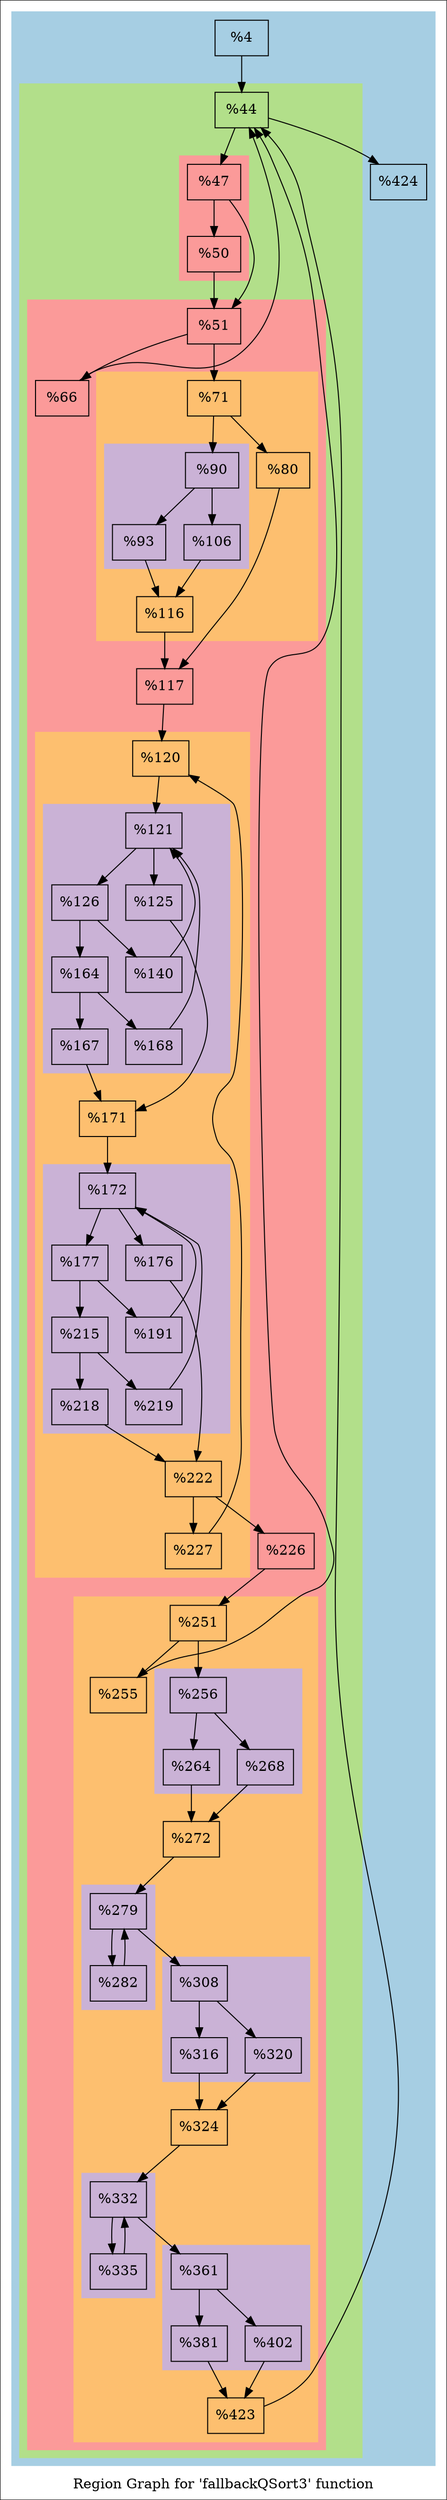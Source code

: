 digraph "Region Graph for 'fallbackQSort3' function" {
	label="Region Graph for 'fallbackQSort3' function";

	Node0x11e1560 [shape=record,label="{%4}"];
	Node0x11e1560 -> Node0x13adf70;
	Node0x13adf70 [shape=record,label="{%44}"];
	Node0x13adf70 -> Node0x139de20;
	Node0x13adf70 -> Node0x1371a10;
	Node0x139de20 [shape=record,label="{%47}"];
	Node0x139de20 -> Node0x133d8a0;
	Node0x139de20 -> Node0x11b8ea0;
	Node0x133d8a0 [shape=record,label="{%51}"];
	Node0x133d8a0 -> Node0x138ce70;
	Node0x133d8a0 -> Node0x1390480;
	Node0x138ce70 [shape=record,label="{%66}"];
	Node0x138ce70 -> Node0x13adf70[constraint=false];
	Node0x1390480 [shape=record,label="{%71}"];
	Node0x1390480 -> Node0x11534a0;
	Node0x1390480 -> Node0x13a0f10;
	Node0x11534a0 [shape=record,label="{%80}"];
	Node0x11534a0 -> Node0x13ac290;
	Node0x13ac290 [shape=record,label="{%117}"];
	Node0x13ac290 -> Node0x14474b0;
	Node0x14474b0 [shape=record,label="{%120}"];
	Node0x14474b0 -> Node0x1376f60;
	Node0x1376f60 [shape=record,label="{%121}"];
	Node0x1376f60 -> Node0x1351ec0;
	Node0x1376f60 -> Node0x1392160;
	Node0x1351ec0 [shape=record,label="{%125}"];
	Node0x1351ec0 -> Node0x138a1a0;
	Node0x138a1a0 [shape=record,label="{%171}"];
	Node0x138a1a0 -> Node0x1391310;
	Node0x1391310 [shape=record,label="{%172}"];
	Node0x1391310 -> Node0x13a1510;
	Node0x1391310 -> Node0x11f2d50;
	Node0x13a1510 [shape=record,label="{%176}"];
	Node0x13a1510 -> Node0x13955f0;
	Node0x13955f0 [shape=record,label="{%222}"];
	Node0x13955f0 -> Node0x13bf4f0;
	Node0x13955f0 -> Node0x13bd740;
	Node0x13bf4f0 [shape=record,label="{%226}"];
	Node0x13bf4f0 -> Node0x10db550;
	Node0x10db550 [shape=record,label="{%251}"];
	Node0x10db550 -> Node0x13a7ab0;
	Node0x10db550 -> Node0x1441b60;
	Node0x13a7ab0 [shape=record,label="{%255}"];
	Node0x13a7ab0 -> Node0x13adf70[constraint=false];
	Node0x1441b60 [shape=record,label="{%256}"];
	Node0x1441b60 -> Node0x13b9970;
	Node0x1441b60 -> Node0x11f1340;
	Node0x13b9970 [shape=record,label="{%264}"];
	Node0x13b9970 -> Node0x14375c0;
	Node0x14375c0 [shape=record,label="{%272}"];
	Node0x14375c0 -> Node0x13bacf0;
	Node0x13bacf0 [shape=record,label="{%279}"];
	Node0x13bacf0 -> Node0x1374630;
	Node0x13bacf0 -> Node0x137e380;
	Node0x1374630 [shape=record,label="{%282}"];
	Node0x1374630 -> Node0x13bacf0[constraint=false];
	Node0x137e380 [shape=record,label="{%308}"];
	Node0x137e380 -> Node0x13870c0;
	Node0x137e380 -> Node0x1446c80;
	Node0x13870c0 [shape=record,label="{%316}"];
	Node0x13870c0 -> Node0x13a1c90;
	Node0x13a1c90 [shape=record,label="{%324}"];
	Node0x13a1c90 -> Node0x1388270;
	Node0x1388270 [shape=record,label="{%332}"];
	Node0x1388270 -> Node0x11f01e0;
	Node0x1388270 -> Node0x137edf0;
	Node0x11f01e0 [shape=record,label="{%335}"];
	Node0x11f01e0 -> Node0x1388270[constraint=false];
	Node0x137edf0 [shape=record,label="{%361}"];
	Node0x137edf0 -> Node0x1340f00;
	Node0x137edf0 -> Node0x1156cb0;
	Node0x1340f00 [shape=record,label="{%381}"];
	Node0x1340f00 -> Node0x1422e80;
	Node0x1422e80 [shape=record,label="{%423}"];
	Node0x1422e80 -> Node0x13adf70[constraint=false];
	Node0x1156cb0 [shape=record,label="{%402}"];
	Node0x1156cb0 -> Node0x1422e80;
	Node0x1446c80 [shape=record,label="{%320}"];
	Node0x1446c80 -> Node0x13a1c90;
	Node0x11f1340 [shape=record,label="{%268}"];
	Node0x11f1340 -> Node0x14375c0;
	Node0x13bd740 [shape=record,label="{%227}"];
	Node0x13bd740 -> Node0x14474b0[constraint=false];
	Node0x11f2d50 [shape=record,label="{%177}"];
	Node0x11f2d50 -> Node0x11e7f90;
	Node0x11f2d50 -> Node0x137f2b0;
	Node0x11e7f90 [shape=record,label="{%191}"];
	Node0x11e7f90 -> Node0x1391310[constraint=false];
	Node0x137f2b0 [shape=record,label="{%215}"];
	Node0x137f2b0 -> Node0x13cb2d0;
	Node0x137f2b0 -> Node0x11126c0;
	Node0x13cb2d0 [shape=record,label="{%218}"];
	Node0x13cb2d0 -> Node0x13955f0;
	Node0x11126c0 [shape=record,label="{%219}"];
	Node0x11126c0 -> Node0x1391310[constraint=false];
	Node0x1392160 [shape=record,label="{%126}"];
	Node0x1392160 -> Node0x1155970;
	Node0x1392160 -> Node0x1203d00;
	Node0x1155970 [shape=record,label="{%140}"];
	Node0x1155970 -> Node0x1376f60[constraint=false];
	Node0x1203d00 [shape=record,label="{%164}"];
	Node0x1203d00 -> Node0x143e650;
	Node0x1203d00 -> Node0x13b88d0;
	Node0x143e650 [shape=record,label="{%167}"];
	Node0x143e650 -> Node0x138a1a0;
	Node0x13b88d0 [shape=record,label="{%168}"];
	Node0x13b88d0 -> Node0x1376f60[constraint=false];
	Node0x13a0f10 [shape=record,label="{%90}"];
	Node0x13a0f10 -> Node0x1360c80;
	Node0x13a0f10 -> Node0x11f9ee0;
	Node0x1360c80 [shape=record,label="{%93}"];
	Node0x1360c80 -> Node0x131cc70;
	Node0x131cc70 [shape=record,label="{%116}"];
	Node0x131cc70 -> Node0x13ac290;
	Node0x11f9ee0 [shape=record,label="{%106}"];
	Node0x11f9ee0 -> Node0x131cc70;
	Node0x11b8ea0 [shape=record,label="{%50}"];
	Node0x11b8ea0 -> Node0x133d8a0;
	Node0x1371a10 [shape=record,label="{%424}"];
	colorscheme = "paired12"
        subgraph cluster_0x1480e80 {
          label = "";
          style = filled;
          color = 1
          subgraph cluster_0x10b6e60 {
            label = "";
            style = filled;
            color = 3
            subgraph cluster_0x1481000 {
              label = "";
              style = filled;
              color = 5
              Node0x139de20;
              Node0x11b8ea0;
            }
            subgraph cluster_0x1480f80 {
              label = "";
              style = filled;
              color = 5
              subgraph cluster_0x1480f00 {
                label = "";
                style = filled;
                color = 7
                subgraph cluster_0x1456650 {
                  label = "";
                  style = filled;
                  color = 9
                  Node0x13a0f10;
                  Node0x1360c80;
                  Node0x11f9ee0;
                }
                Node0x1390480;
                Node0x11534a0;
                Node0x131cc70;
              }
              subgraph cluster_0x14565d0 {
                label = "";
                style = filled;
                color = 7
                subgraph cluster_0x10ad330 {
                  label = "";
                  style = filled;
                  color = 9
                  Node0x1376f60;
                  Node0x1351ec0;
                  Node0x1392160;
                  Node0x1155970;
                  Node0x1203d00;
                  Node0x143e650;
                  Node0x13b88d0;
                }
                subgraph cluster_0x10ad2b0 {
                  label = "";
                  style = filled;
                  color = 9
                  Node0x1391310;
                  Node0x13a1510;
                  Node0x11f2d50;
                  Node0x11e7f90;
                  Node0x137f2b0;
                  Node0x13cb2d0;
                  Node0x11126c0;
                }
                Node0x14474b0;
                Node0x138a1a0;
                Node0x13955f0;
                Node0x13bd740;
              }
              subgraph cluster_0x1481180 {
                label = "";
                style = filled;
                color = 7
                subgraph cluster_0x1481080 {
                  label = "";
                  style = filled;
                  color = 9
                  Node0x1441b60;
                  Node0x13b9970;
                  Node0x11f1340;
                }
                subgraph cluster_0x147f5d0 {
                  label = "";
                  style = filled;
                  color = 9
                  Node0x13bacf0;
                  Node0x1374630;
                }
                subgraph cluster_0x1481100 {
                  label = "";
                  style = filled;
                  color = 9
                  Node0x137e380;
                  Node0x13870c0;
                  Node0x1446c80;
                }
                subgraph cluster_0x10b8010 {
                  label = "";
                  style = filled;
                  color = 9
                  Node0x1388270;
                  Node0x11f01e0;
                }
                subgraph cluster_0x10db240 {
                  label = "";
                  style = filled;
                  color = 9
                  Node0x137edf0;
                  Node0x1340f00;
                  Node0x1156cb0;
                }
                Node0x10db550;
                Node0x13a7ab0;
                Node0x14375c0;
                Node0x13a1c90;
                Node0x1422e80;
              }
              Node0x133d8a0;
              Node0x138ce70;
              Node0x13ac290;
              Node0x13bf4f0;
            }
            Node0x13adf70;
          }
          Node0x11e1560;
          Node0x1371a10;
        }
}
